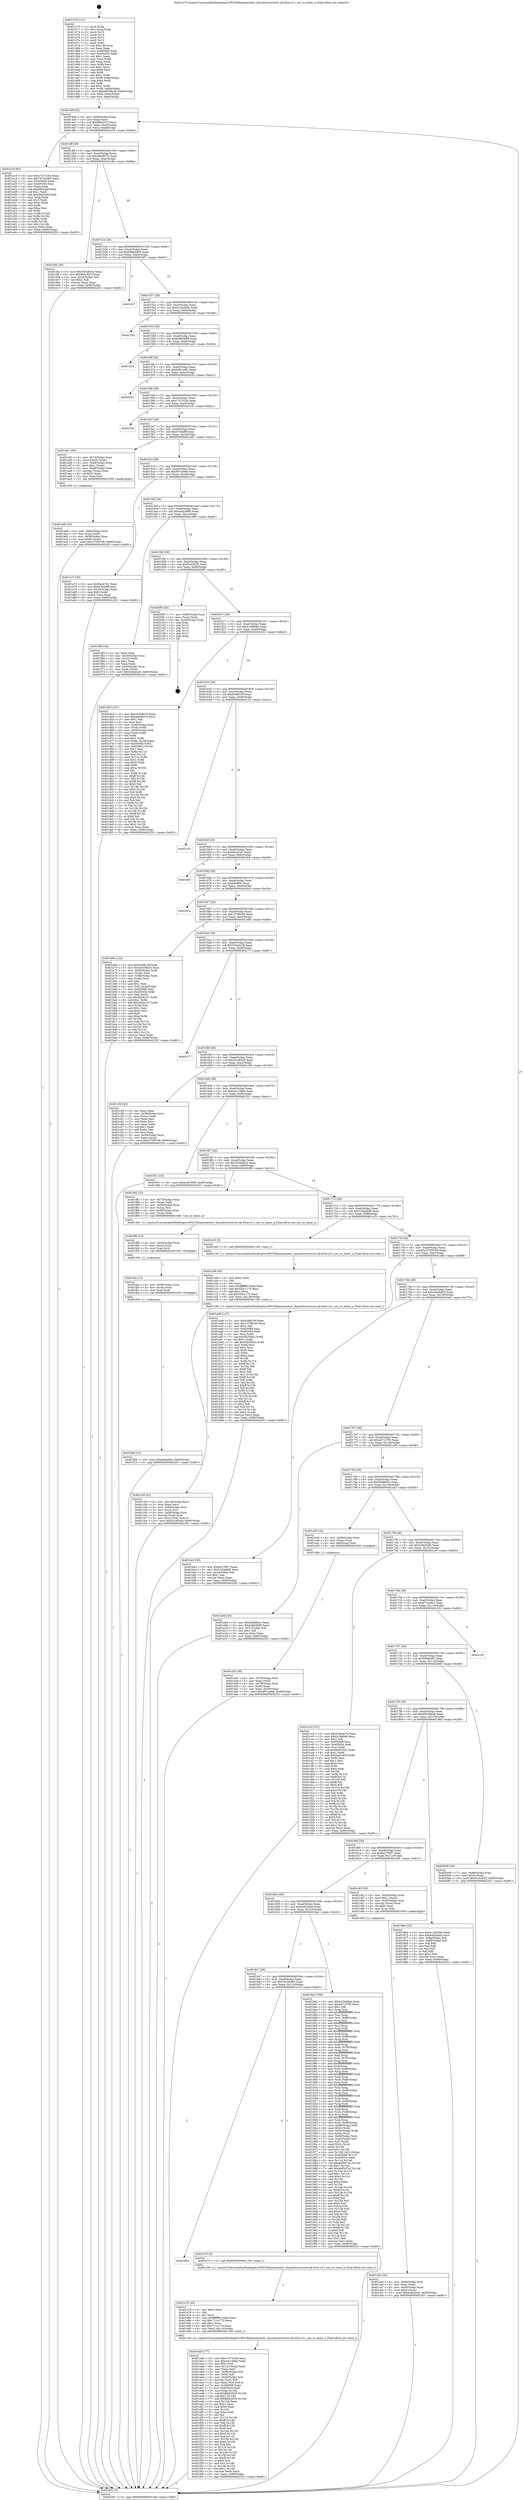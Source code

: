 digraph "0x401470" {
  label = "0x401470 (/mnt/c/Users/mathe/Desktop/tcc/POCII/binaries/extr_linuxdriversrtcrtc-ab-b5ze-s3.c_sec_to_timer_a_Final-ollvm.out::main(0))"
  labelloc = "t"
  node[shape=record]

  Entry [label="",width=0.3,height=0.3,shape=circle,fillcolor=black,style=filled]
  "0x4014df" [label="{
     0x4014df [32]\l
     | [instrs]\l
     &nbsp;&nbsp;0x4014df \<+6\>: mov -0x90(%rbp),%eax\l
     &nbsp;&nbsp;0x4014e5 \<+2\>: mov %eax,%ecx\l
     &nbsp;&nbsp;0x4014e7 \<+6\>: sub $0x9b0c921f,%ecx\l
     &nbsp;&nbsp;0x4014ed \<+6\>: mov %eax,-0xa4(%rbp)\l
     &nbsp;&nbsp;0x4014f3 \<+6\>: mov %ecx,-0xa8(%rbp)\l
     &nbsp;&nbsp;0x4014f9 \<+6\>: je 0000000000401e18 \<main+0x9a8\>\l
  }"]
  "0x401e18" [label="{
     0x401e18 [91]\l
     | [instrs]\l
     &nbsp;&nbsp;0x401e18 \<+5\>: mov $0xc7473164,%eax\l
     &nbsp;&nbsp;0x401e1d \<+5\>: mov $0x76194383,%ecx\l
     &nbsp;&nbsp;0x401e22 \<+7\>: mov 0x405068,%edx\l
     &nbsp;&nbsp;0x401e29 \<+7\>: mov 0x405054,%esi\l
     &nbsp;&nbsp;0x401e30 \<+2\>: mov %edx,%edi\l
     &nbsp;&nbsp;0x401e32 \<+6\>: sub $0xbf4d1dbf,%edi\l
     &nbsp;&nbsp;0x401e38 \<+3\>: sub $0x1,%edi\l
     &nbsp;&nbsp;0x401e3b \<+6\>: add $0xbf4d1dbf,%edi\l
     &nbsp;&nbsp;0x401e41 \<+3\>: imul %edi,%edx\l
     &nbsp;&nbsp;0x401e44 \<+3\>: and $0x1,%edx\l
     &nbsp;&nbsp;0x401e47 \<+3\>: cmp $0x0,%edx\l
     &nbsp;&nbsp;0x401e4a \<+4\>: sete %r8b\l
     &nbsp;&nbsp;0x401e4e \<+3\>: cmp $0xa,%esi\l
     &nbsp;&nbsp;0x401e51 \<+4\>: setl %r9b\l
     &nbsp;&nbsp;0x401e55 \<+3\>: mov %r8b,%r10b\l
     &nbsp;&nbsp;0x401e58 \<+3\>: and %r9b,%r10b\l
     &nbsp;&nbsp;0x401e5b \<+3\>: xor %r9b,%r8b\l
     &nbsp;&nbsp;0x401e5e \<+3\>: or %r8b,%r10b\l
     &nbsp;&nbsp;0x401e61 \<+4\>: test $0x1,%r10b\l
     &nbsp;&nbsp;0x401e65 \<+3\>: cmovne %ecx,%eax\l
     &nbsp;&nbsp;0x401e68 \<+6\>: mov %eax,-0x90(%rbp)\l
     &nbsp;&nbsp;0x401e6e \<+5\>: jmp 0000000000402201 \<main+0xd91\>\l
  }"]
  "0x4014ff" [label="{
     0x4014ff [28]\l
     | [instrs]\l
     &nbsp;&nbsp;0x4014ff \<+5\>: jmp 0000000000401504 \<main+0x94\>\l
     &nbsp;&nbsp;0x401504 \<+6\>: mov -0xa4(%rbp),%eax\l
     &nbsp;&nbsp;0x40150a \<+5\>: sub $0xa9a5837e,%eax\l
     &nbsp;&nbsp;0x40150f \<+6\>: mov %eax,-0xac(%rbp)\l
     &nbsp;&nbsp;0x401515 \<+6\>: je 0000000000401dfa \<main+0x98a\>\l
  }"]
  Exit [label="",width=0.3,height=0.3,shape=circle,fillcolor=black,style=filled,peripheries=2]
  "0x401dfa" [label="{
     0x401dfa [30]\l
     | [instrs]\l
     &nbsp;&nbsp;0x401dfa \<+5\>: mov $0x3034dd1b,%eax\l
     &nbsp;&nbsp;0x401dff \<+5\>: mov $0x9b0c921f,%ecx\l
     &nbsp;&nbsp;0x401e04 \<+3\>: mov -0x29(%rbp),%dl\l
     &nbsp;&nbsp;0x401e07 \<+3\>: test $0x1,%dl\l
     &nbsp;&nbsp;0x401e0a \<+3\>: cmovne %ecx,%eax\l
     &nbsp;&nbsp;0x401e0d \<+6\>: mov %eax,-0x90(%rbp)\l
     &nbsp;&nbsp;0x401e13 \<+5\>: jmp 0000000000402201 \<main+0xd91\>\l
  }"]
  "0x40151b" [label="{
     0x40151b [28]\l
     | [instrs]\l
     &nbsp;&nbsp;0x40151b \<+5\>: jmp 0000000000401520 \<main+0xb0\>\l
     &nbsp;&nbsp;0x401520 \<+6\>: mov -0xa4(%rbp),%eax\l
     &nbsp;&nbsp;0x401526 \<+5\>: sub $0xb0dbd496,%eax\l
     &nbsp;&nbsp;0x40152b \<+6\>: mov %eax,-0xb0(%rbp)\l
     &nbsp;&nbsp;0x401531 \<+6\>: je 0000000000401fd7 \<main+0xb67\>\l
  }"]
  "0x401fb9" [label="{
     0x401fb9 [15]\l
     | [instrs]\l
     &nbsp;&nbsp;0x401fb9 \<+10\>: movl $0x684a0efc,-0x90(%rbp)\l
     &nbsp;&nbsp;0x401fc3 \<+5\>: jmp 0000000000402201 \<main+0xd91\>\l
  }"]
  "0x401fd7" [label="{
     0x401fd7\l
  }", style=dashed]
  "0x401537" [label="{
     0x401537 [28]\l
     | [instrs]\l
     &nbsp;&nbsp;0x401537 \<+5\>: jmp 000000000040153c \<main+0xcc\>\l
     &nbsp;&nbsp;0x40153c \<+6\>: mov -0xa4(%rbp),%eax\l
     &nbsp;&nbsp;0x401542 \<+5\>: sub $0xb12b42bb,%eax\l
     &nbsp;&nbsp;0x401547 \<+6\>: mov %eax,-0xb4(%rbp)\l
     &nbsp;&nbsp;0x40154d \<+6\>: je 000000000040210d \<main+0xc9d\>\l
  }"]
  "0x401faa" [label="{
     0x401faa [15]\l
     | [instrs]\l
     &nbsp;&nbsp;0x401faa \<+4\>: mov -0x48(%rbp),%rax\l
     &nbsp;&nbsp;0x401fae \<+3\>: mov (%rax),%rax\l
     &nbsp;&nbsp;0x401fb1 \<+3\>: mov %rax,%rdi\l
     &nbsp;&nbsp;0x401fb4 \<+5\>: call 0000000000401030 \<free@plt\>\l
     | [calls]\l
     &nbsp;&nbsp;0x401030 \{1\} (unknown)\l
  }"]
  "0x40210d" [label="{
     0x40210d\l
  }", style=dashed]
  "0x401553" [label="{
     0x401553 [28]\l
     | [instrs]\l
     &nbsp;&nbsp;0x401553 \<+5\>: jmp 0000000000401558 \<main+0xe8\>\l
     &nbsp;&nbsp;0x401558 \<+6\>: mov -0xa4(%rbp),%eax\l
     &nbsp;&nbsp;0x40155e \<+5\>: sub $0xb48e5b69,%eax\l
     &nbsp;&nbsp;0x401563 \<+6\>: mov %eax,-0xb8(%rbp)\l
     &nbsp;&nbsp;0x401569 \<+6\>: je 0000000000401a24 \<main+0x5b4\>\l
  }"]
  "0x401f9b" [label="{
     0x401f9b [15]\l
     | [instrs]\l
     &nbsp;&nbsp;0x401f9b \<+4\>: mov -0x60(%rbp),%rax\l
     &nbsp;&nbsp;0x401f9f \<+3\>: mov (%rax),%rax\l
     &nbsp;&nbsp;0x401fa2 \<+3\>: mov %rax,%rdi\l
     &nbsp;&nbsp;0x401fa5 \<+5\>: call 0000000000401030 \<free@plt\>\l
     | [calls]\l
     &nbsp;&nbsp;0x401030 \{1\} (unknown)\l
  }"]
  "0x401a24" [label="{
     0x401a24\l
  }", style=dashed]
  "0x40156f" [label="{
     0x40156f [28]\l
     | [instrs]\l
     &nbsp;&nbsp;0x40156f \<+5\>: jmp 0000000000401574 \<main+0x104\>\l
     &nbsp;&nbsp;0x401574 \<+6\>: mov -0xa4(%rbp),%eax\l
     &nbsp;&nbsp;0x40157a \<+5\>: sub $0xbd91ca91,%eax\l
     &nbsp;&nbsp;0x40157f \<+6\>: mov %eax,-0xbc(%rbp)\l
     &nbsp;&nbsp;0x401585 \<+6\>: je 0000000000402032 \<main+0xbc2\>\l
  }"]
  "0x401ea0" [label="{
     0x401ea0 [177]\l
     | [instrs]\l
     &nbsp;&nbsp;0x401ea0 \<+5\>: mov $0xc7473164,%ecx\l
     &nbsp;&nbsp;0x401ea5 \<+5\>: mov $0x2ec139eb,%edx\l
     &nbsp;&nbsp;0x401eaa \<+3\>: mov $0x1,%sil\l
     &nbsp;&nbsp;0x401ead \<+6\>: mov -0x12c(%rbp),%edi\l
     &nbsp;&nbsp;0x401eb3 \<+3\>: imul %eax,%edi\l
     &nbsp;&nbsp;0x401eb6 \<+4\>: mov -0x48(%rbp),%r8\l
     &nbsp;&nbsp;0x401eba \<+3\>: mov (%r8),%r8\l
     &nbsp;&nbsp;0x401ebd \<+4\>: mov -0x40(%rbp),%r9\l
     &nbsp;&nbsp;0x401ec1 \<+3\>: movslq (%r9),%r9\l
     &nbsp;&nbsp;0x401ec4 \<+4\>: mov %edi,(%r8,%r9,4)\l
     &nbsp;&nbsp;0x401ec8 \<+7\>: mov 0x405068,%eax\l
     &nbsp;&nbsp;0x401ecf \<+7\>: mov 0x405054,%edi\l
     &nbsp;&nbsp;0x401ed6 \<+3\>: mov %eax,%r10d\l
     &nbsp;&nbsp;0x401ed9 \<+7\>: sub $0xfbbb2929,%r10d\l
     &nbsp;&nbsp;0x401ee0 \<+4\>: sub $0x1,%r10d\l
     &nbsp;&nbsp;0x401ee4 \<+7\>: add $0xfbbb2929,%r10d\l
     &nbsp;&nbsp;0x401eeb \<+4\>: imul %r10d,%eax\l
     &nbsp;&nbsp;0x401eef \<+3\>: and $0x1,%eax\l
     &nbsp;&nbsp;0x401ef2 \<+3\>: cmp $0x0,%eax\l
     &nbsp;&nbsp;0x401ef5 \<+4\>: sete %r11b\l
     &nbsp;&nbsp;0x401ef9 \<+3\>: cmp $0xa,%edi\l
     &nbsp;&nbsp;0x401efc \<+3\>: setl %bl\l
     &nbsp;&nbsp;0x401eff \<+3\>: mov %r11b,%r14b\l
     &nbsp;&nbsp;0x401f02 \<+4\>: xor $0xff,%r14b\l
     &nbsp;&nbsp;0x401f06 \<+3\>: mov %bl,%r15b\l
     &nbsp;&nbsp;0x401f09 \<+4\>: xor $0xff,%r15b\l
     &nbsp;&nbsp;0x401f0d \<+4\>: xor $0x0,%sil\l
     &nbsp;&nbsp;0x401f11 \<+3\>: mov %r14b,%r12b\l
     &nbsp;&nbsp;0x401f14 \<+4\>: and $0x0,%r12b\l
     &nbsp;&nbsp;0x401f18 \<+3\>: and %sil,%r11b\l
     &nbsp;&nbsp;0x401f1b \<+3\>: mov %r15b,%r13b\l
     &nbsp;&nbsp;0x401f1e \<+4\>: and $0x0,%r13b\l
     &nbsp;&nbsp;0x401f22 \<+3\>: and %sil,%bl\l
     &nbsp;&nbsp;0x401f25 \<+3\>: or %r11b,%r12b\l
     &nbsp;&nbsp;0x401f28 \<+3\>: or %bl,%r13b\l
     &nbsp;&nbsp;0x401f2b \<+3\>: xor %r13b,%r12b\l
     &nbsp;&nbsp;0x401f2e \<+3\>: or %r15b,%r14b\l
     &nbsp;&nbsp;0x401f31 \<+4\>: xor $0xff,%r14b\l
     &nbsp;&nbsp;0x401f35 \<+4\>: or $0x0,%sil\l
     &nbsp;&nbsp;0x401f39 \<+3\>: and %sil,%r14b\l
     &nbsp;&nbsp;0x401f3c \<+3\>: or %r14b,%r12b\l
     &nbsp;&nbsp;0x401f3f \<+4\>: test $0x1,%r12b\l
     &nbsp;&nbsp;0x401f43 \<+3\>: cmovne %edx,%ecx\l
     &nbsp;&nbsp;0x401f46 \<+6\>: mov %ecx,-0x90(%rbp)\l
     &nbsp;&nbsp;0x401f4c \<+5\>: jmp 0000000000402201 \<main+0xd91\>\l
  }"]
  "0x402032" [label="{
     0x402032\l
  }", style=dashed]
  "0x40158b" [label="{
     0x40158b [28]\l
     | [instrs]\l
     &nbsp;&nbsp;0x40158b \<+5\>: jmp 0000000000401590 \<main+0x120\>\l
     &nbsp;&nbsp;0x401590 \<+6\>: mov -0xa4(%rbp),%eax\l
     &nbsp;&nbsp;0x401596 \<+5\>: sub $0xc7473164,%eax\l
     &nbsp;&nbsp;0x40159b \<+6\>: mov %eax,-0xc0(%rbp)\l
     &nbsp;&nbsp;0x4015a1 \<+6\>: je 000000000040219c \<main+0xd2c\>\l
  }"]
  "0x401e78" [label="{
     0x401e78 [40]\l
     | [instrs]\l
     &nbsp;&nbsp;0x401e78 \<+5\>: mov $0x2,%ecx\l
     &nbsp;&nbsp;0x401e7d \<+1\>: cltd\l
     &nbsp;&nbsp;0x401e7e \<+2\>: idiv %ecx\l
     &nbsp;&nbsp;0x401e80 \<+6\>: imul $0xfffffffe,%edx,%ecx\l
     &nbsp;&nbsp;0x401e86 \<+6\>: sub $0x711cc770,%ecx\l
     &nbsp;&nbsp;0x401e8c \<+3\>: add $0x1,%ecx\l
     &nbsp;&nbsp;0x401e8f \<+6\>: add $0x711cc770,%ecx\l
     &nbsp;&nbsp;0x401e95 \<+6\>: mov %ecx,-0x12c(%rbp)\l
     &nbsp;&nbsp;0x401e9b \<+5\>: call 0000000000401160 \<next_i\>\l
     | [calls]\l
     &nbsp;&nbsp;0x401160 \{1\} (/mnt/c/Users/mathe/Desktop/tcc/POCII/binaries/extr_linuxdriversrtcrtc-ab-b5ze-s3.c_sec_to_timer_a_Final-ollvm.out::next_i)\l
  }"]
  "0x40219c" [label="{
     0x40219c\l
  }", style=dashed]
  "0x4015a7" [label="{
     0x4015a7 [28]\l
     | [instrs]\l
     &nbsp;&nbsp;0x4015a7 \<+5\>: jmp 00000000004015ac \<main+0x13c\>\l
     &nbsp;&nbsp;0x4015ac \<+6\>: mov -0xa4(%rbp),%eax\l
     &nbsp;&nbsp;0x4015b2 \<+5\>: sub $0xd70dafff,%eax\l
     &nbsp;&nbsp;0x4015b7 \<+6\>: mov %eax,-0xc4(%rbp)\l
     &nbsp;&nbsp;0x4015bd \<+6\>: je 0000000000401a91 \<main+0x621\>\l
  }"]
  "0x401863" [label="{
     0x401863\l
  }", style=dashed]
  "0x401a91" [label="{
     0x401a91 [39]\l
     | [instrs]\l
     &nbsp;&nbsp;0x401a91 \<+4\>: mov -0x70(%rbp),%rax\l
     &nbsp;&nbsp;0x401a95 \<+6\>: movl $0x64,(%rax)\l
     &nbsp;&nbsp;0x401a9b \<+4\>: mov -0x68(%rbp),%rax\l
     &nbsp;&nbsp;0x401a9f \<+6\>: movl $0x1,(%rax)\l
     &nbsp;&nbsp;0x401aa5 \<+4\>: mov -0x68(%rbp),%rax\l
     &nbsp;&nbsp;0x401aa9 \<+3\>: movslq (%rax),%rax\l
     &nbsp;&nbsp;0x401aac \<+4\>: shl $0x2,%rax\l
     &nbsp;&nbsp;0x401ab0 \<+3\>: mov %rax,%rdi\l
     &nbsp;&nbsp;0x401ab3 \<+5\>: call 0000000000401050 \<malloc@plt\>\l
     | [calls]\l
     &nbsp;&nbsp;0x401050 \{1\} (unknown)\l
  }"]
  "0x4015c3" [label="{
     0x4015c3 [28]\l
     | [instrs]\l
     &nbsp;&nbsp;0x4015c3 \<+5\>: jmp 00000000004015c8 \<main+0x158\>\l
     &nbsp;&nbsp;0x4015c8 \<+6\>: mov -0xa4(%rbp),%eax\l
     &nbsp;&nbsp;0x4015ce \<+5\>: sub $0xd97ca9e6,%eax\l
     &nbsp;&nbsp;0x4015d3 \<+6\>: mov %eax,-0xc8(%rbp)\l
     &nbsp;&nbsp;0x4015d9 \<+6\>: je 0000000000401a73 \<main+0x603\>\l
  }"]
  "0x401e73" [label="{
     0x401e73 [5]\l
     | [instrs]\l
     &nbsp;&nbsp;0x401e73 \<+5\>: call 0000000000401160 \<next_i\>\l
     | [calls]\l
     &nbsp;&nbsp;0x401160 \{1\} (/mnt/c/Users/mathe/Desktop/tcc/POCII/binaries/extr_linuxdriversrtcrtc-ab-b5ze-s3.c_sec_to_timer_a_Final-ollvm.out::next_i)\l
  }"]
  "0x401a73" [label="{
     0x401a73 [30]\l
     | [instrs]\l
     &nbsp;&nbsp;0x401a73 \<+5\>: mov $0x9ac47d1,%eax\l
     &nbsp;&nbsp;0x401a78 \<+5\>: mov $0xd70dafff,%ecx\l
     &nbsp;&nbsp;0x401a7d \<+3\>: mov -0x30(%rbp),%edx\l
     &nbsp;&nbsp;0x401a80 \<+3\>: cmp $0x0,%edx\l
     &nbsp;&nbsp;0x401a83 \<+3\>: cmove %ecx,%eax\l
     &nbsp;&nbsp;0x401a86 \<+6\>: mov %eax,-0x90(%rbp)\l
     &nbsp;&nbsp;0x401a8c \<+5\>: jmp 0000000000402201 \<main+0xd91\>\l
  }"]
  "0x4015df" [label="{
     0x4015df [28]\l
     | [instrs]\l
     &nbsp;&nbsp;0x4015df \<+5\>: jmp 00000000004015e4 \<main+0x174\>\l
     &nbsp;&nbsp;0x4015e4 \<+6\>: mov -0xa4(%rbp),%eax\l
     &nbsp;&nbsp;0x4015ea \<+5\>: sub $0xec823695,%eax\l
     &nbsp;&nbsp;0x4015ef \<+6\>: mov %eax,-0xcc(%rbp)\l
     &nbsp;&nbsp;0x4015f5 \<+6\>: je 0000000000401f60 \<main+0xaf0\>\l
  }"]
  "0x401ca0" [label="{
     0x401ca0 [32]\l
     | [instrs]\l
     &nbsp;&nbsp;0x401ca0 \<+4\>: mov -0x48(%rbp),%rdi\l
     &nbsp;&nbsp;0x401ca4 \<+3\>: mov %rax,(%rdi)\l
     &nbsp;&nbsp;0x401ca7 \<+4\>: mov -0x40(%rbp),%rax\l
     &nbsp;&nbsp;0x401cab \<+6\>: movl $0x0,(%rax)\l
     &nbsp;&nbsp;0x401cb1 \<+10\>: movl $0x5c8a02d5,-0x90(%rbp)\l
     &nbsp;&nbsp;0x401cbb \<+5\>: jmp 0000000000402201 \<main+0xd91\>\l
  }"]
  "0x401f60" [label="{
     0x401f60 [34]\l
     | [instrs]\l
     &nbsp;&nbsp;0x401f60 \<+2\>: xor %eax,%eax\l
     &nbsp;&nbsp;0x401f62 \<+4\>: mov -0x40(%rbp),%rcx\l
     &nbsp;&nbsp;0x401f66 \<+2\>: mov (%rcx),%edx\l
     &nbsp;&nbsp;0x401f68 \<+3\>: sub $0x1,%eax\l
     &nbsp;&nbsp;0x401f6b \<+2\>: sub %eax,%edx\l
     &nbsp;&nbsp;0x401f6d \<+4\>: mov -0x40(%rbp),%rcx\l
     &nbsp;&nbsp;0x401f71 \<+2\>: mov %edx,(%rcx)\l
     &nbsp;&nbsp;0x401f73 \<+10\>: movl $0x5c8a02d5,-0x90(%rbp)\l
     &nbsp;&nbsp;0x401f7d \<+5\>: jmp 0000000000402201 \<main+0xd91\>\l
  }"]
  "0x4015fb" [label="{
     0x4015fb [28]\l
     | [instrs]\l
     &nbsp;&nbsp;0x4015fb \<+5\>: jmp 0000000000401600 \<main+0x190\>\l
     &nbsp;&nbsp;0x401600 \<+6\>: mov -0xa4(%rbp),%eax\l
     &nbsp;&nbsp;0x401606 \<+5\>: sub $0xf1e02025,%eax\l
     &nbsp;&nbsp;0x40160b \<+6\>: mov %eax,-0xd0(%rbp)\l
     &nbsp;&nbsp;0x401611 \<+6\>: je 00000000004020f5 \<main+0xc85\>\l
  }"]
  "0x401c30" [label="{
     0x401c30 [41]\l
     | [instrs]\l
     &nbsp;&nbsp;0x401c30 \<+6\>: mov -0x128(%rbp),%ecx\l
     &nbsp;&nbsp;0x401c36 \<+3\>: imul %eax,%ecx\l
     &nbsp;&nbsp;0x401c39 \<+4\>: mov -0x60(%rbp),%rsi\l
     &nbsp;&nbsp;0x401c3d \<+3\>: mov (%rsi),%rsi\l
     &nbsp;&nbsp;0x401c40 \<+4\>: mov -0x58(%rbp),%rdi\l
     &nbsp;&nbsp;0x401c44 \<+3\>: movslq (%rdi),%rdi\l
     &nbsp;&nbsp;0x401c47 \<+3\>: mov %ecx,(%rsi,%rdi,4)\l
     &nbsp;&nbsp;0x401c4a \<+10\>: movl $0x2e1e64c8,-0x90(%rbp)\l
     &nbsp;&nbsp;0x401c54 \<+5\>: jmp 0000000000402201 \<main+0xd91\>\l
  }"]
  "0x4020f5" [label="{
     0x4020f5 [24]\l
     | [instrs]\l
     &nbsp;&nbsp;0x4020f5 \<+7\>: mov -0x88(%rbp),%rax\l
     &nbsp;&nbsp;0x4020fc \<+2\>: mov (%rax),%eax\l
     &nbsp;&nbsp;0x4020fe \<+4\>: lea -0x28(%rbp),%rsp\l
     &nbsp;&nbsp;0x402102 \<+1\>: pop %rbx\l
     &nbsp;&nbsp;0x402103 \<+2\>: pop %r12\l
     &nbsp;&nbsp;0x402105 \<+2\>: pop %r13\l
     &nbsp;&nbsp;0x402107 \<+2\>: pop %r14\l
     &nbsp;&nbsp;0x402109 \<+2\>: pop %r15\l
     &nbsp;&nbsp;0x40210b \<+1\>: pop %rbp\l
     &nbsp;&nbsp;0x40210c \<+1\>: ret\l
  }"]
  "0x401617" [label="{
     0x401617 [28]\l
     | [instrs]\l
     &nbsp;&nbsp;0x401617 \<+5\>: jmp 000000000040161c \<main+0x1ac\>\l
     &nbsp;&nbsp;0x40161c \<+6\>: mov -0xa4(%rbp),%eax\l
     &nbsp;&nbsp;0x401622 \<+5\>: sub $0xfc186646,%eax\l
     &nbsp;&nbsp;0x401627 \<+6\>: mov %eax,-0xd4(%rbp)\l
     &nbsp;&nbsp;0x40162d \<+6\>: je 0000000000401d53 \<main+0x8e3\>\l
  }"]
  "0x401c08" [label="{
     0x401c08 [40]\l
     | [instrs]\l
     &nbsp;&nbsp;0x401c08 \<+5\>: mov $0x2,%ecx\l
     &nbsp;&nbsp;0x401c0d \<+1\>: cltd\l
     &nbsp;&nbsp;0x401c0e \<+2\>: idiv %ecx\l
     &nbsp;&nbsp;0x401c10 \<+6\>: imul $0xfffffffe,%edx,%ecx\l
     &nbsp;&nbsp;0x401c16 \<+6\>: add $0x32fc1175,%ecx\l
     &nbsp;&nbsp;0x401c1c \<+3\>: add $0x1,%ecx\l
     &nbsp;&nbsp;0x401c1f \<+6\>: sub $0x32fc1175,%ecx\l
     &nbsp;&nbsp;0x401c25 \<+6\>: mov %ecx,-0x128(%rbp)\l
     &nbsp;&nbsp;0x401c2b \<+5\>: call 0000000000401160 \<next_i\>\l
     | [calls]\l
     &nbsp;&nbsp;0x401160 \{1\} (/mnt/c/Users/mathe/Desktop/tcc/POCII/binaries/extr_linuxdriversrtcrtc-ab-b5ze-s3.c_sec_to_timer_a_Final-ollvm.out::next_i)\l
  }"]
  "0x401d53" [label="{
     0x401d53 [167]\l
     | [instrs]\l
     &nbsp;&nbsp;0x401d53 \<+5\>: mov $0x233eda78,%eax\l
     &nbsp;&nbsp;0x401d58 \<+5\>: mov $0xa9a5837e,%ecx\l
     &nbsp;&nbsp;0x401d5d \<+2\>: mov $0x1,%dl\l
     &nbsp;&nbsp;0x401d5f \<+2\>: xor %esi,%esi\l
     &nbsp;&nbsp;0x401d61 \<+4\>: mov -0x40(%rbp),%rdi\l
     &nbsp;&nbsp;0x401d65 \<+3\>: mov (%rdi),%r8d\l
     &nbsp;&nbsp;0x401d68 \<+4\>: mov -0x50(%rbp),%rdi\l
     &nbsp;&nbsp;0x401d6c \<+3\>: cmp (%rdi),%r8d\l
     &nbsp;&nbsp;0x401d6f \<+4\>: setl %r9b\l
     &nbsp;&nbsp;0x401d73 \<+4\>: and $0x1,%r9b\l
     &nbsp;&nbsp;0x401d77 \<+4\>: mov %r9b,-0x29(%rbp)\l
     &nbsp;&nbsp;0x401d7b \<+8\>: mov 0x405068,%r8d\l
     &nbsp;&nbsp;0x401d83 \<+8\>: mov 0x405054,%r10d\l
     &nbsp;&nbsp;0x401d8b \<+3\>: sub $0x1,%esi\l
     &nbsp;&nbsp;0x401d8e \<+3\>: mov %r8d,%r11d\l
     &nbsp;&nbsp;0x401d91 \<+3\>: add %esi,%r11d\l
     &nbsp;&nbsp;0x401d94 \<+4\>: imul %r11d,%r8d\l
     &nbsp;&nbsp;0x401d98 \<+4\>: and $0x1,%r8d\l
     &nbsp;&nbsp;0x401d9c \<+4\>: cmp $0x0,%r8d\l
     &nbsp;&nbsp;0x401da0 \<+4\>: sete %r9b\l
     &nbsp;&nbsp;0x401da4 \<+4\>: cmp $0xa,%r10d\l
     &nbsp;&nbsp;0x401da8 \<+3\>: setl %bl\l
     &nbsp;&nbsp;0x401dab \<+3\>: mov %r9b,%r14b\l
     &nbsp;&nbsp;0x401dae \<+4\>: xor $0xff,%r14b\l
     &nbsp;&nbsp;0x401db2 \<+3\>: mov %bl,%r15b\l
     &nbsp;&nbsp;0x401db5 \<+4\>: xor $0xff,%r15b\l
     &nbsp;&nbsp;0x401db9 \<+3\>: xor $0x0,%dl\l
     &nbsp;&nbsp;0x401dbc \<+3\>: mov %r14b,%r12b\l
     &nbsp;&nbsp;0x401dbf \<+4\>: and $0x0,%r12b\l
     &nbsp;&nbsp;0x401dc3 \<+3\>: and %dl,%r9b\l
     &nbsp;&nbsp;0x401dc6 \<+3\>: mov %r15b,%r13b\l
     &nbsp;&nbsp;0x401dc9 \<+4\>: and $0x0,%r13b\l
     &nbsp;&nbsp;0x401dcd \<+2\>: and %dl,%bl\l
     &nbsp;&nbsp;0x401dcf \<+3\>: or %r9b,%r12b\l
     &nbsp;&nbsp;0x401dd2 \<+3\>: or %bl,%r13b\l
     &nbsp;&nbsp;0x401dd5 \<+3\>: xor %r13b,%r12b\l
     &nbsp;&nbsp;0x401dd8 \<+3\>: or %r15b,%r14b\l
     &nbsp;&nbsp;0x401ddb \<+4\>: xor $0xff,%r14b\l
     &nbsp;&nbsp;0x401ddf \<+3\>: or $0x0,%dl\l
     &nbsp;&nbsp;0x401de2 \<+3\>: and %dl,%r14b\l
     &nbsp;&nbsp;0x401de5 \<+3\>: or %r14b,%r12b\l
     &nbsp;&nbsp;0x401de8 \<+4\>: test $0x1,%r12b\l
     &nbsp;&nbsp;0x401dec \<+3\>: cmovne %ecx,%eax\l
     &nbsp;&nbsp;0x401def \<+6\>: mov %eax,-0x90(%rbp)\l
     &nbsp;&nbsp;0x401df5 \<+5\>: jmp 0000000000402201 \<main+0xd91\>\l
  }"]
  "0x401633" [label="{
     0x401633 [28]\l
     | [instrs]\l
     &nbsp;&nbsp;0x401633 \<+5\>: jmp 0000000000401638 \<main+0x1c8\>\l
     &nbsp;&nbsp;0x401638 \<+6\>: mov -0xa4(%rbp),%eax\l
     &nbsp;&nbsp;0x40163e \<+5\>: sub $0xfce8810f,%eax\l
     &nbsp;&nbsp;0x401643 \<+6\>: mov %eax,-0xd8(%rbp)\l
     &nbsp;&nbsp;0x401649 \<+6\>: je 0000000000402152 \<main+0xce2\>\l
  }"]
  "0x401ab8" [label="{
     0x401ab8 [32]\l
     | [instrs]\l
     &nbsp;&nbsp;0x401ab8 \<+4\>: mov -0x60(%rbp),%rdi\l
     &nbsp;&nbsp;0x401abc \<+3\>: mov %rax,(%rdi)\l
     &nbsp;&nbsp;0x401abf \<+4\>: mov -0x58(%rbp),%rax\l
     &nbsp;&nbsp;0x401ac3 \<+6\>: movl $0x0,(%rax)\l
     &nbsp;&nbsp;0x401ac9 \<+10\>: movl $0x373597e6,-0x90(%rbp)\l
     &nbsp;&nbsp;0x401ad3 \<+5\>: jmp 0000000000402201 \<main+0xd91\>\l
  }"]
  "0x402152" [label="{
     0x402152\l
  }", style=dashed]
  "0x40164f" [label="{
     0x40164f [28]\l
     | [instrs]\l
     &nbsp;&nbsp;0x40164f \<+5\>: jmp 0000000000401654 \<main+0x1e4\>\l
     &nbsp;&nbsp;0x401654 \<+6\>: mov -0xa4(%rbp),%eax\l
     &nbsp;&nbsp;0x40165a \<+5\>: sub $0x9ac47d1,%eax\l
     &nbsp;&nbsp;0x40165f \<+6\>: mov %eax,-0xdc(%rbp)\l
     &nbsp;&nbsp;0x401665 \<+6\>: je 0000000000401fc8 \<main+0xb58\>\l
  }"]
  "0x401a55" [label="{
     0x401a55 [30]\l
     | [instrs]\l
     &nbsp;&nbsp;0x401a55 \<+4\>: mov -0x78(%rbp),%rdi\l
     &nbsp;&nbsp;0x401a59 \<+2\>: mov %eax,(%rdi)\l
     &nbsp;&nbsp;0x401a5b \<+4\>: mov -0x78(%rbp),%rdi\l
     &nbsp;&nbsp;0x401a5f \<+2\>: mov (%rdi),%eax\l
     &nbsp;&nbsp;0x401a61 \<+3\>: mov %eax,-0x30(%rbp)\l
     &nbsp;&nbsp;0x401a64 \<+10\>: movl $0xd97ca9e6,-0x90(%rbp)\l
     &nbsp;&nbsp;0x401a6e \<+5\>: jmp 0000000000402201 \<main+0xd91\>\l
  }"]
  "0x401fc8" [label="{
     0x401fc8\l
  }", style=dashed]
  "0x40166b" [label="{
     0x40166b [28]\l
     | [instrs]\l
     &nbsp;&nbsp;0x40166b \<+5\>: jmp 0000000000401670 \<main+0x200\>\l
     &nbsp;&nbsp;0x401670 \<+6\>: mov -0xa4(%rbp),%eax\l
     &nbsp;&nbsp;0x401676 \<+5\>: sub $0xb8cff5b,%eax\l
     &nbsp;&nbsp;0x40167b \<+6\>: mov %eax,-0xe0(%rbp)\l
     &nbsp;&nbsp;0x401681 \<+6\>: je 00000000004020ca \<main+0xc5a\>\l
  }"]
  "0x401847" [label="{
     0x401847 [28]\l
     | [instrs]\l
     &nbsp;&nbsp;0x401847 \<+5\>: jmp 000000000040184c \<main+0x3dc\>\l
     &nbsp;&nbsp;0x40184c \<+6\>: mov -0xa4(%rbp),%eax\l
     &nbsp;&nbsp;0x401852 \<+5\>: sub $0x76194383,%eax\l
     &nbsp;&nbsp;0x401857 \<+6\>: mov %eax,-0x124(%rbp)\l
     &nbsp;&nbsp;0x40185d \<+6\>: je 0000000000401e73 \<main+0xa03\>\l
  }"]
  "0x4020ca" [label="{
     0x4020ca\l
  }", style=dashed]
  "0x401687" [label="{
     0x401687 [28]\l
     | [instrs]\l
     &nbsp;&nbsp;0x401687 \<+5\>: jmp 000000000040168c \<main+0x21c\>\l
     &nbsp;&nbsp;0x40168c \<+6\>: mov -0xa4(%rbp),%eax\l
     &nbsp;&nbsp;0x401692 \<+5\>: sub $0x13796c45,%eax\l
     &nbsp;&nbsp;0x401697 \<+6\>: mov %eax,-0xe4(%rbp)\l
     &nbsp;&nbsp;0x40169d \<+6\>: je 0000000000401b6b \<main+0x6fb\>\l
  }"]
  "0x4018a2" [label="{
     0x4018a2 [356]\l
     | [instrs]\l
     &nbsp;&nbsp;0x4018a2 \<+5\>: mov $0xb12b42bb,%eax\l
     &nbsp;&nbsp;0x4018a7 \<+5\>: mov $0x4d7137f5,%ecx\l
     &nbsp;&nbsp;0x4018ac \<+2\>: mov $0x1,%dl\l
     &nbsp;&nbsp;0x4018ae \<+3\>: mov %rsp,%rsi\l
     &nbsp;&nbsp;0x4018b1 \<+4\>: add $0xfffffffffffffff0,%rsi\l
     &nbsp;&nbsp;0x4018b5 \<+3\>: mov %rsi,%rsp\l
     &nbsp;&nbsp;0x4018b8 \<+7\>: mov %rsi,-0x88(%rbp)\l
     &nbsp;&nbsp;0x4018bf \<+3\>: mov %rsp,%rsi\l
     &nbsp;&nbsp;0x4018c2 \<+4\>: add $0xfffffffffffffff0,%rsi\l
     &nbsp;&nbsp;0x4018c6 \<+3\>: mov %rsi,%rsp\l
     &nbsp;&nbsp;0x4018c9 \<+3\>: mov %rsp,%rdi\l
     &nbsp;&nbsp;0x4018cc \<+4\>: add $0xfffffffffffffff0,%rdi\l
     &nbsp;&nbsp;0x4018d0 \<+3\>: mov %rdi,%rsp\l
     &nbsp;&nbsp;0x4018d3 \<+4\>: mov %rdi,-0x80(%rbp)\l
     &nbsp;&nbsp;0x4018d7 \<+3\>: mov %rsp,%rdi\l
     &nbsp;&nbsp;0x4018da \<+4\>: add $0xfffffffffffffff0,%rdi\l
     &nbsp;&nbsp;0x4018de \<+3\>: mov %rdi,%rsp\l
     &nbsp;&nbsp;0x4018e1 \<+4\>: mov %rdi,-0x78(%rbp)\l
     &nbsp;&nbsp;0x4018e5 \<+3\>: mov %rsp,%rdi\l
     &nbsp;&nbsp;0x4018e8 \<+4\>: add $0xfffffffffffffff0,%rdi\l
     &nbsp;&nbsp;0x4018ec \<+3\>: mov %rdi,%rsp\l
     &nbsp;&nbsp;0x4018ef \<+4\>: mov %rdi,-0x70(%rbp)\l
     &nbsp;&nbsp;0x4018f3 \<+3\>: mov %rsp,%rdi\l
     &nbsp;&nbsp;0x4018f6 \<+4\>: add $0xfffffffffffffff0,%rdi\l
     &nbsp;&nbsp;0x4018fa \<+3\>: mov %rdi,%rsp\l
     &nbsp;&nbsp;0x4018fd \<+4\>: mov %rdi,-0x68(%rbp)\l
     &nbsp;&nbsp;0x401901 \<+3\>: mov %rsp,%rdi\l
     &nbsp;&nbsp;0x401904 \<+4\>: add $0xfffffffffffffff0,%rdi\l
     &nbsp;&nbsp;0x401908 \<+3\>: mov %rdi,%rsp\l
     &nbsp;&nbsp;0x40190b \<+4\>: mov %rdi,-0x60(%rbp)\l
     &nbsp;&nbsp;0x40190f \<+3\>: mov %rsp,%rdi\l
     &nbsp;&nbsp;0x401912 \<+4\>: add $0xfffffffffffffff0,%rdi\l
     &nbsp;&nbsp;0x401916 \<+3\>: mov %rdi,%rsp\l
     &nbsp;&nbsp;0x401919 \<+4\>: mov %rdi,-0x58(%rbp)\l
     &nbsp;&nbsp;0x40191d \<+3\>: mov %rsp,%rdi\l
     &nbsp;&nbsp;0x401920 \<+4\>: add $0xfffffffffffffff0,%rdi\l
     &nbsp;&nbsp;0x401924 \<+3\>: mov %rdi,%rsp\l
     &nbsp;&nbsp;0x401927 \<+4\>: mov %rdi,-0x50(%rbp)\l
     &nbsp;&nbsp;0x40192b \<+3\>: mov %rsp,%rdi\l
     &nbsp;&nbsp;0x40192e \<+4\>: add $0xfffffffffffffff0,%rdi\l
     &nbsp;&nbsp;0x401932 \<+3\>: mov %rdi,%rsp\l
     &nbsp;&nbsp;0x401935 \<+4\>: mov %rdi,-0x48(%rbp)\l
     &nbsp;&nbsp;0x401939 \<+3\>: mov %rsp,%rdi\l
     &nbsp;&nbsp;0x40193c \<+4\>: add $0xfffffffffffffff0,%rdi\l
     &nbsp;&nbsp;0x401940 \<+3\>: mov %rdi,%rsp\l
     &nbsp;&nbsp;0x401943 \<+4\>: mov %rdi,-0x40(%rbp)\l
     &nbsp;&nbsp;0x401947 \<+7\>: mov -0x88(%rbp),%rdi\l
     &nbsp;&nbsp;0x40194e \<+6\>: movl $0x0,(%rdi)\l
     &nbsp;&nbsp;0x401954 \<+7\>: mov -0x94(%rbp),%r8d\l
     &nbsp;&nbsp;0x40195b \<+3\>: mov %r8d,(%rsi)\l
     &nbsp;&nbsp;0x40195e \<+4\>: mov -0x80(%rbp),%rdi\l
     &nbsp;&nbsp;0x401962 \<+7\>: mov -0xa0(%rbp),%r9\l
     &nbsp;&nbsp;0x401969 \<+3\>: mov %r9,(%rdi)\l
     &nbsp;&nbsp;0x40196c \<+3\>: cmpl $0x2,(%rsi)\l
     &nbsp;&nbsp;0x40196f \<+4\>: setne %r10b\l
     &nbsp;&nbsp;0x401973 \<+4\>: and $0x1,%r10b\l
     &nbsp;&nbsp;0x401977 \<+4\>: mov %r10b,-0x31(%rbp)\l
     &nbsp;&nbsp;0x40197b \<+8\>: mov 0x405068,%r11d\l
     &nbsp;&nbsp;0x401983 \<+7\>: mov 0x405054,%ebx\l
     &nbsp;&nbsp;0x40198a \<+3\>: mov %r11d,%r14d\l
     &nbsp;&nbsp;0x40198d \<+7\>: sub $0xab95d7a2,%r14d\l
     &nbsp;&nbsp;0x401994 \<+4\>: sub $0x1,%r14d\l
     &nbsp;&nbsp;0x401998 \<+7\>: add $0xab95d7a2,%r14d\l
     &nbsp;&nbsp;0x40199f \<+4\>: imul %r14d,%r11d\l
     &nbsp;&nbsp;0x4019a3 \<+4\>: and $0x1,%r11d\l
     &nbsp;&nbsp;0x4019a7 \<+4\>: cmp $0x0,%r11d\l
     &nbsp;&nbsp;0x4019ab \<+4\>: sete %r10b\l
     &nbsp;&nbsp;0x4019af \<+3\>: cmp $0xa,%ebx\l
     &nbsp;&nbsp;0x4019b2 \<+4\>: setl %r15b\l
     &nbsp;&nbsp;0x4019b6 \<+3\>: mov %r10b,%r12b\l
     &nbsp;&nbsp;0x4019b9 \<+4\>: xor $0xff,%r12b\l
     &nbsp;&nbsp;0x4019bd \<+3\>: mov %r15b,%r13b\l
     &nbsp;&nbsp;0x4019c0 \<+4\>: xor $0xff,%r13b\l
     &nbsp;&nbsp;0x4019c4 \<+3\>: xor $0x0,%dl\l
     &nbsp;&nbsp;0x4019c7 \<+3\>: mov %r12b,%sil\l
     &nbsp;&nbsp;0x4019ca \<+4\>: and $0x0,%sil\l
     &nbsp;&nbsp;0x4019ce \<+3\>: and %dl,%r10b\l
     &nbsp;&nbsp;0x4019d1 \<+3\>: mov %r13b,%dil\l
     &nbsp;&nbsp;0x4019d4 \<+4\>: and $0x0,%dil\l
     &nbsp;&nbsp;0x4019d8 \<+3\>: and %dl,%r15b\l
     &nbsp;&nbsp;0x4019db \<+3\>: or %r10b,%sil\l
     &nbsp;&nbsp;0x4019de \<+3\>: or %r15b,%dil\l
     &nbsp;&nbsp;0x4019e1 \<+3\>: xor %dil,%sil\l
     &nbsp;&nbsp;0x4019e4 \<+3\>: or %r13b,%r12b\l
     &nbsp;&nbsp;0x4019e7 \<+4\>: xor $0xff,%r12b\l
     &nbsp;&nbsp;0x4019eb \<+3\>: or $0x0,%dl\l
     &nbsp;&nbsp;0x4019ee \<+3\>: and %dl,%r12b\l
     &nbsp;&nbsp;0x4019f1 \<+3\>: or %r12b,%sil\l
     &nbsp;&nbsp;0x4019f4 \<+4\>: test $0x1,%sil\l
     &nbsp;&nbsp;0x4019f8 \<+3\>: cmovne %ecx,%eax\l
     &nbsp;&nbsp;0x4019fb \<+6\>: mov %eax,-0x90(%rbp)\l
     &nbsp;&nbsp;0x401a01 \<+5\>: jmp 0000000000402201 \<main+0xd91\>\l
  }"]
  "0x401b6b" [label="{
     0x401b6b [122]\l
     | [instrs]\l
     &nbsp;&nbsp;0x401b6b \<+5\>: mov $0xfce8810f,%eax\l
     &nbsp;&nbsp;0x401b70 \<+5\>: mov $0x44438d25,%ecx\l
     &nbsp;&nbsp;0x401b75 \<+4\>: mov -0x58(%rbp),%rdx\l
     &nbsp;&nbsp;0x401b79 \<+2\>: mov (%rdx),%esi\l
     &nbsp;&nbsp;0x401b7b \<+4\>: mov -0x68(%rbp),%rdx\l
     &nbsp;&nbsp;0x401b7f \<+2\>: cmp (%rdx),%esi\l
     &nbsp;&nbsp;0x401b81 \<+4\>: setl %dil\l
     &nbsp;&nbsp;0x401b85 \<+4\>: and $0x1,%dil\l
     &nbsp;&nbsp;0x401b89 \<+4\>: mov %dil,-0x2a(%rbp)\l
     &nbsp;&nbsp;0x401b8d \<+7\>: mov 0x405068,%esi\l
     &nbsp;&nbsp;0x401b94 \<+8\>: mov 0x405054,%r8d\l
     &nbsp;&nbsp;0x401b9c \<+3\>: mov %esi,%r9d\l
     &nbsp;&nbsp;0x401b9f \<+7\>: sub $0x5d2fa157,%r9d\l
     &nbsp;&nbsp;0x401ba6 \<+4\>: sub $0x1,%r9d\l
     &nbsp;&nbsp;0x401baa \<+7\>: add $0x5d2fa157,%r9d\l
     &nbsp;&nbsp;0x401bb1 \<+4\>: imul %r9d,%esi\l
     &nbsp;&nbsp;0x401bb5 \<+3\>: and $0x1,%esi\l
     &nbsp;&nbsp;0x401bb8 \<+3\>: cmp $0x0,%esi\l
     &nbsp;&nbsp;0x401bbb \<+4\>: sete %dil\l
     &nbsp;&nbsp;0x401bbf \<+4\>: cmp $0xa,%r8d\l
     &nbsp;&nbsp;0x401bc3 \<+4\>: setl %r10b\l
     &nbsp;&nbsp;0x401bc7 \<+3\>: mov %dil,%r11b\l
     &nbsp;&nbsp;0x401bca \<+3\>: and %r10b,%r11b\l
     &nbsp;&nbsp;0x401bcd \<+3\>: xor %r10b,%dil\l
     &nbsp;&nbsp;0x401bd0 \<+3\>: or %dil,%r11b\l
     &nbsp;&nbsp;0x401bd3 \<+4\>: test $0x1,%r11b\l
     &nbsp;&nbsp;0x401bd7 \<+3\>: cmovne %ecx,%eax\l
     &nbsp;&nbsp;0x401bda \<+6\>: mov %eax,-0x90(%rbp)\l
     &nbsp;&nbsp;0x401be0 \<+5\>: jmp 0000000000402201 \<main+0xd91\>\l
  }"]
  "0x4016a3" [label="{
     0x4016a3 [28]\l
     | [instrs]\l
     &nbsp;&nbsp;0x4016a3 \<+5\>: jmp 00000000004016a8 \<main+0x238\>\l
     &nbsp;&nbsp;0x4016a8 \<+6\>: mov -0xa4(%rbp),%eax\l
     &nbsp;&nbsp;0x4016ae \<+5\>: sub $0x233eda78,%eax\l
     &nbsp;&nbsp;0x4016b3 \<+6\>: mov %eax,-0xe8(%rbp)\l
     &nbsp;&nbsp;0x4016b9 \<+6\>: je 0000000000402177 \<main+0xd07\>\l
  }"]
  "0x40182b" [label="{
     0x40182b [28]\l
     | [instrs]\l
     &nbsp;&nbsp;0x40182b \<+5\>: jmp 0000000000401830 \<main+0x3c0\>\l
     &nbsp;&nbsp;0x401830 \<+6\>: mov -0xa4(%rbp),%eax\l
     &nbsp;&nbsp;0x401836 \<+5\>: sub $0x6e62eabb,%eax\l
     &nbsp;&nbsp;0x40183b \<+6\>: mov %eax,-0x120(%rbp)\l
     &nbsp;&nbsp;0x401841 \<+6\>: je 00000000004018a2 \<main+0x432\>\l
  }"]
  "0x402177" [label="{
     0x402177\l
  }", style=dashed]
  "0x4016bf" [label="{
     0x4016bf [28]\l
     | [instrs]\l
     &nbsp;&nbsp;0x4016bf \<+5\>: jmp 00000000004016c4 \<main+0x254\>\l
     &nbsp;&nbsp;0x4016c4 \<+6\>: mov -0xa4(%rbp),%eax\l
     &nbsp;&nbsp;0x4016ca \<+5\>: sub $0x2e1e64c8,%eax\l
     &nbsp;&nbsp;0x4016cf \<+6\>: mov %eax,-0xec(%rbp)\l
     &nbsp;&nbsp;0x4016d5 \<+6\>: je 0000000000401c59 \<main+0x7e9\>\l
  }"]
  "0x401c83" [label="{
     0x401c83 [29]\l
     | [instrs]\l
     &nbsp;&nbsp;0x401c83 \<+4\>: mov -0x50(%rbp),%rax\l
     &nbsp;&nbsp;0x401c87 \<+6\>: movl $0x1,(%rax)\l
     &nbsp;&nbsp;0x401c8d \<+4\>: mov -0x50(%rbp),%rax\l
     &nbsp;&nbsp;0x401c91 \<+3\>: movslq (%rax),%rax\l
     &nbsp;&nbsp;0x401c94 \<+4\>: shl $0x2,%rax\l
     &nbsp;&nbsp;0x401c98 \<+3\>: mov %rax,%rdi\l
     &nbsp;&nbsp;0x401c9b \<+5\>: call 0000000000401050 \<malloc@plt\>\l
     | [calls]\l
     &nbsp;&nbsp;0x401050 \{1\} (unknown)\l
  }"]
  "0x401c59" [label="{
     0x401c59 [42]\l
     | [instrs]\l
     &nbsp;&nbsp;0x401c59 \<+2\>: xor %eax,%eax\l
     &nbsp;&nbsp;0x401c5b \<+4\>: mov -0x58(%rbp),%rcx\l
     &nbsp;&nbsp;0x401c5f \<+2\>: mov (%rcx),%edx\l
     &nbsp;&nbsp;0x401c61 \<+2\>: mov %eax,%esi\l
     &nbsp;&nbsp;0x401c63 \<+2\>: sub %edx,%esi\l
     &nbsp;&nbsp;0x401c65 \<+2\>: mov %eax,%edx\l
     &nbsp;&nbsp;0x401c67 \<+3\>: sub $0x1,%edx\l
     &nbsp;&nbsp;0x401c6a \<+2\>: add %edx,%esi\l
     &nbsp;&nbsp;0x401c6c \<+2\>: sub %esi,%eax\l
     &nbsp;&nbsp;0x401c6e \<+4\>: mov -0x58(%rbp),%rcx\l
     &nbsp;&nbsp;0x401c72 \<+2\>: mov %eax,(%rcx)\l
     &nbsp;&nbsp;0x401c74 \<+10\>: movl $0x373597e6,-0x90(%rbp)\l
     &nbsp;&nbsp;0x401c7e \<+5\>: jmp 0000000000402201 \<main+0xd91\>\l
  }"]
  "0x4016db" [label="{
     0x4016db [28]\l
     | [instrs]\l
     &nbsp;&nbsp;0x4016db \<+5\>: jmp 00000000004016e0 \<main+0x270\>\l
     &nbsp;&nbsp;0x4016e0 \<+6\>: mov -0xa4(%rbp),%eax\l
     &nbsp;&nbsp;0x4016e6 \<+5\>: sub $0x2ec139eb,%eax\l
     &nbsp;&nbsp;0x4016eb \<+6\>: mov %eax,-0xf0(%rbp)\l
     &nbsp;&nbsp;0x4016f1 \<+6\>: je 0000000000401f51 \<main+0xae1\>\l
  }"]
  "0x401470" [label="{
     0x401470 [111]\l
     | [instrs]\l
     &nbsp;&nbsp;0x401470 \<+1\>: push %rbp\l
     &nbsp;&nbsp;0x401471 \<+3\>: mov %rsp,%rbp\l
     &nbsp;&nbsp;0x401474 \<+2\>: push %r15\l
     &nbsp;&nbsp;0x401476 \<+2\>: push %r14\l
     &nbsp;&nbsp;0x401478 \<+2\>: push %r13\l
     &nbsp;&nbsp;0x40147a \<+2\>: push %r12\l
     &nbsp;&nbsp;0x40147c \<+1\>: push %rbx\l
     &nbsp;&nbsp;0x40147d \<+7\>: sub $0x138,%rsp\l
     &nbsp;&nbsp;0x401484 \<+2\>: xor %eax,%eax\l
     &nbsp;&nbsp;0x401486 \<+7\>: mov 0x405068,%ecx\l
     &nbsp;&nbsp;0x40148d \<+7\>: mov 0x405054,%edx\l
     &nbsp;&nbsp;0x401494 \<+3\>: sub $0x1,%eax\l
     &nbsp;&nbsp;0x401497 \<+3\>: mov %ecx,%r8d\l
     &nbsp;&nbsp;0x40149a \<+3\>: add %eax,%r8d\l
     &nbsp;&nbsp;0x40149d \<+4\>: imul %r8d,%ecx\l
     &nbsp;&nbsp;0x4014a1 \<+3\>: and $0x1,%ecx\l
     &nbsp;&nbsp;0x4014a4 \<+3\>: cmp $0x0,%ecx\l
     &nbsp;&nbsp;0x4014a7 \<+4\>: sete %r9b\l
     &nbsp;&nbsp;0x4014ab \<+4\>: and $0x1,%r9b\l
     &nbsp;&nbsp;0x4014af \<+7\>: mov %r9b,-0x8a(%rbp)\l
     &nbsp;&nbsp;0x4014b6 \<+3\>: cmp $0xa,%edx\l
     &nbsp;&nbsp;0x4014b9 \<+4\>: setl %r9b\l
     &nbsp;&nbsp;0x4014bd \<+4\>: and $0x1,%r9b\l
     &nbsp;&nbsp;0x4014c1 \<+7\>: mov %r9b,-0x89(%rbp)\l
     &nbsp;&nbsp;0x4014c8 \<+10\>: movl $0x68559b38,-0x90(%rbp)\l
     &nbsp;&nbsp;0x4014d2 \<+6\>: mov %edi,-0x94(%rbp)\l
     &nbsp;&nbsp;0x4014d8 \<+7\>: mov %rsi,-0xa0(%rbp)\l
  }"]
  "0x401f51" [label="{
     0x401f51 [15]\l
     | [instrs]\l
     &nbsp;&nbsp;0x401f51 \<+10\>: movl $0xec823695,-0x90(%rbp)\l
     &nbsp;&nbsp;0x401f5b \<+5\>: jmp 0000000000402201 \<main+0xd91\>\l
  }"]
  "0x4016f7" [label="{
     0x4016f7 [28]\l
     | [instrs]\l
     &nbsp;&nbsp;0x4016f7 \<+5\>: jmp 00000000004016fc \<main+0x28c\>\l
     &nbsp;&nbsp;0x4016fc \<+6\>: mov -0xa4(%rbp),%eax\l
     &nbsp;&nbsp;0x401702 \<+5\>: sub $0x3034dd1b,%eax\l
     &nbsp;&nbsp;0x401707 \<+6\>: mov %eax,-0xf4(%rbp)\l
     &nbsp;&nbsp;0x40170d \<+6\>: je 0000000000401f82 \<main+0xb12\>\l
  }"]
  "0x402201" [label="{
     0x402201 [5]\l
     | [instrs]\l
     &nbsp;&nbsp;0x402201 \<+5\>: jmp 00000000004014df \<main+0x6f\>\l
  }"]
  "0x401f82" [label="{
     0x401f82 [25]\l
     | [instrs]\l
     &nbsp;&nbsp;0x401f82 \<+4\>: mov -0x70(%rbp),%rax\l
     &nbsp;&nbsp;0x401f86 \<+2\>: mov (%rax),%edi\l
     &nbsp;&nbsp;0x401f88 \<+4\>: mov -0x60(%rbp),%rax\l
     &nbsp;&nbsp;0x401f8c \<+3\>: mov (%rax),%rsi\l
     &nbsp;&nbsp;0x401f8f \<+4\>: mov -0x48(%rbp),%rax\l
     &nbsp;&nbsp;0x401f93 \<+3\>: mov (%rax),%rdx\l
     &nbsp;&nbsp;0x401f96 \<+5\>: call 0000000000401440 \<sec_to_timer_a\>\l
     | [calls]\l
     &nbsp;&nbsp;0x401440 \{1\} (/mnt/c/Users/mathe/Desktop/tcc/POCII/binaries/extr_linuxdriversrtcrtc-ab-b5ze-s3.c_sec_to_timer_a_Final-ollvm.out::sec_to_timer_a)\l
  }"]
  "0x401713" [label="{
     0x401713 [28]\l
     | [instrs]\l
     &nbsp;&nbsp;0x401713 \<+5\>: jmp 0000000000401718 \<main+0x2a8\>\l
     &nbsp;&nbsp;0x401718 \<+6\>: mov -0xa4(%rbp),%eax\l
     &nbsp;&nbsp;0x40171e \<+5\>: sub $0x312da8d8,%eax\l
     &nbsp;&nbsp;0x401723 \<+6\>: mov %eax,-0xf8(%rbp)\l
     &nbsp;&nbsp;0x401729 \<+6\>: je 0000000000401c03 \<main+0x793\>\l
  }"]
  "0x40180f" [label="{
     0x40180f [28]\l
     | [instrs]\l
     &nbsp;&nbsp;0x40180f \<+5\>: jmp 0000000000401814 \<main+0x3a4\>\l
     &nbsp;&nbsp;0x401814 \<+6\>: mov -0xa4(%rbp),%eax\l
     &nbsp;&nbsp;0x40181a \<+5\>: sub $0x6e27f6f7,%eax\l
     &nbsp;&nbsp;0x40181f \<+6\>: mov %eax,-0x11c(%rbp)\l
     &nbsp;&nbsp;0x401825 \<+6\>: je 0000000000401c83 \<main+0x813\>\l
  }"]
  "0x401c03" [label="{
     0x401c03 [5]\l
     | [instrs]\l
     &nbsp;&nbsp;0x401c03 \<+5\>: call 0000000000401160 \<next_i\>\l
     | [calls]\l
     &nbsp;&nbsp;0x401160 \{1\} (/mnt/c/Users/mathe/Desktop/tcc/POCII/binaries/extr_linuxdriversrtcrtc-ab-b5ze-s3.c_sec_to_timer_a_Final-ollvm.out::next_i)\l
  }"]
  "0x40172f" [label="{
     0x40172f [28]\l
     | [instrs]\l
     &nbsp;&nbsp;0x40172f \<+5\>: jmp 0000000000401734 \<main+0x2c4\>\l
     &nbsp;&nbsp;0x401734 \<+6\>: mov -0xa4(%rbp),%eax\l
     &nbsp;&nbsp;0x40173a \<+5\>: sub $0x373597e6,%eax\l
     &nbsp;&nbsp;0x40173f \<+6\>: mov %eax,-0xfc(%rbp)\l
     &nbsp;&nbsp;0x401745 \<+6\>: je 0000000000401ad8 \<main+0x668\>\l
  }"]
  "0x40186d" [label="{
     0x40186d [53]\l
     | [instrs]\l
     &nbsp;&nbsp;0x40186d \<+5\>: mov $0xb12b42bb,%eax\l
     &nbsp;&nbsp;0x401872 \<+5\>: mov $0x6e62eabb,%ecx\l
     &nbsp;&nbsp;0x401877 \<+6\>: mov -0x8a(%rbp),%dl\l
     &nbsp;&nbsp;0x40187d \<+7\>: mov -0x89(%rbp),%sil\l
     &nbsp;&nbsp;0x401884 \<+3\>: mov %dl,%dil\l
     &nbsp;&nbsp;0x401887 \<+3\>: and %sil,%dil\l
     &nbsp;&nbsp;0x40188a \<+3\>: xor %sil,%dl\l
     &nbsp;&nbsp;0x40188d \<+3\>: or %dl,%dil\l
     &nbsp;&nbsp;0x401890 \<+4\>: test $0x1,%dil\l
     &nbsp;&nbsp;0x401894 \<+3\>: cmovne %ecx,%eax\l
     &nbsp;&nbsp;0x401897 \<+6\>: mov %eax,-0x90(%rbp)\l
     &nbsp;&nbsp;0x40189d \<+5\>: jmp 0000000000402201 \<main+0xd91\>\l
  }"]
  "0x401ad8" [label="{
     0x401ad8 [147]\l
     | [instrs]\l
     &nbsp;&nbsp;0x401ad8 \<+5\>: mov $0xfce8810f,%eax\l
     &nbsp;&nbsp;0x401add \<+5\>: mov $0x13796c45,%ecx\l
     &nbsp;&nbsp;0x401ae2 \<+2\>: mov $0x1,%dl\l
     &nbsp;&nbsp;0x401ae4 \<+7\>: mov 0x405068,%esi\l
     &nbsp;&nbsp;0x401aeb \<+7\>: mov 0x405054,%edi\l
     &nbsp;&nbsp;0x401af2 \<+3\>: mov %esi,%r8d\l
     &nbsp;&nbsp;0x401af5 \<+7\>: sub $0x5f2556cc,%r8d\l
     &nbsp;&nbsp;0x401afc \<+4\>: sub $0x1,%r8d\l
     &nbsp;&nbsp;0x401b00 \<+7\>: add $0x5f2556cc,%r8d\l
     &nbsp;&nbsp;0x401b07 \<+4\>: imul %r8d,%esi\l
     &nbsp;&nbsp;0x401b0b \<+3\>: and $0x1,%esi\l
     &nbsp;&nbsp;0x401b0e \<+3\>: cmp $0x0,%esi\l
     &nbsp;&nbsp;0x401b11 \<+4\>: sete %r9b\l
     &nbsp;&nbsp;0x401b15 \<+3\>: cmp $0xa,%edi\l
     &nbsp;&nbsp;0x401b18 \<+4\>: setl %r10b\l
     &nbsp;&nbsp;0x401b1c \<+3\>: mov %r9b,%r11b\l
     &nbsp;&nbsp;0x401b1f \<+4\>: xor $0xff,%r11b\l
     &nbsp;&nbsp;0x401b23 \<+3\>: mov %r10b,%bl\l
     &nbsp;&nbsp;0x401b26 \<+3\>: xor $0xff,%bl\l
     &nbsp;&nbsp;0x401b29 \<+3\>: xor $0x1,%dl\l
     &nbsp;&nbsp;0x401b2c \<+3\>: mov %r11b,%r14b\l
     &nbsp;&nbsp;0x401b2f \<+4\>: and $0xff,%r14b\l
     &nbsp;&nbsp;0x401b33 \<+3\>: and %dl,%r9b\l
     &nbsp;&nbsp;0x401b36 \<+3\>: mov %bl,%r15b\l
     &nbsp;&nbsp;0x401b39 \<+4\>: and $0xff,%r15b\l
     &nbsp;&nbsp;0x401b3d \<+3\>: and %dl,%r10b\l
     &nbsp;&nbsp;0x401b40 \<+3\>: or %r9b,%r14b\l
     &nbsp;&nbsp;0x401b43 \<+3\>: or %r10b,%r15b\l
     &nbsp;&nbsp;0x401b46 \<+3\>: xor %r15b,%r14b\l
     &nbsp;&nbsp;0x401b49 \<+3\>: or %bl,%r11b\l
     &nbsp;&nbsp;0x401b4c \<+4\>: xor $0xff,%r11b\l
     &nbsp;&nbsp;0x401b50 \<+3\>: or $0x1,%dl\l
     &nbsp;&nbsp;0x401b53 \<+3\>: and %dl,%r11b\l
     &nbsp;&nbsp;0x401b56 \<+3\>: or %r11b,%r14b\l
     &nbsp;&nbsp;0x401b59 \<+4\>: test $0x1,%r14b\l
     &nbsp;&nbsp;0x401b5d \<+3\>: cmovne %ecx,%eax\l
     &nbsp;&nbsp;0x401b60 \<+6\>: mov %eax,-0x90(%rbp)\l
     &nbsp;&nbsp;0x401b66 \<+5\>: jmp 0000000000402201 \<main+0xd91\>\l
  }"]
  "0x40174b" [label="{
     0x40174b [28]\l
     | [instrs]\l
     &nbsp;&nbsp;0x40174b \<+5\>: jmp 0000000000401750 \<main+0x2e0\>\l
     &nbsp;&nbsp;0x401750 \<+6\>: mov -0xa4(%rbp),%eax\l
     &nbsp;&nbsp;0x401756 \<+5\>: sub $0x44438d25,%eax\l
     &nbsp;&nbsp;0x40175b \<+6\>: mov %eax,-0x100(%rbp)\l
     &nbsp;&nbsp;0x401761 \<+6\>: je 0000000000401be5 \<main+0x775\>\l
  }"]
  "0x4017f3" [label="{
     0x4017f3 [28]\l
     | [instrs]\l
     &nbsp;&nbsp;0x4017f3 \<+5\>: jmp 00000000004017f8 \<main+0x388\>\l
     &nbsp;&nbsp;0x4017f8 \<+6\>: mov -0xa4(%rbp),%eax\l
     &nbsp;&nbsp;0x4017fe \<+5\>: sub $0x68559b38,%eax\l
     &nbsp;&nbsp;0x401803 \<+6\>: mov %eax,-0x118(%rbp)\l
     &nbsp;&nbsp;0x401809 \<+6\>: je 000000000040186d \<main+0x3fd\>\l
  }"]
  "0x401be5" [label="{
     0x401be5 [30]\l
     | [instrs]\l
     &nbsp;&nbsp;0x401be5 \<+5\>: mov $0x6e27f6f7,%eax\l
     &nbsp;&nbsp;0x401bea \<+5\>: mov $0x312da8d8,%ecx\l
     &nbsp;&nbsp;0x401bef \<+3\>: mov -0x2a(%rbp),%dl\l
     &nbsp;&nbsp;0x401bf2 \<+3\>: test $0x1,%dl\l
     &nbsp;&nbsp;0x401bf5 \<+3\>: cmovne %ecx,%eax\l
     &nbsp;&nbsp;0x401bf8 \<+6\>: mov %eax,-0x90(%rbp)\l
     &nbsp;&nbsp;0x401bfe \<+5\>: jmp 0000000000402201 \<main+0xd91\>\l
  }"]
  "0x401767" [label="{
     0x401767 [28]\l
     | [instrs]\l
     &nbsp;&nbsp;0x401767 \<+5\>: jmp 000000000040176c \<main+0x2fc\>\l
     &nbsp;&nbsp;0x40176c \<+6\>: mov -0xa4(%rbp),%eax\l
     &nbsp;&nbsp;0x401772 \<+5\>: sub $0x4d7137f5,%eax\l
     &nbsp;&nbsp;0x401777 \<+6\>: mov %eax,-0x104(%rbp)\l
     &nbsp;&nbsp;0x40177d \<+6\>: je 0000000000401a06 \<main+0x596\>\l
  }"]
  "0x4020d9" [label="{
     0x4020d9 [28]\l
     | [instrs]\l
     &nbsp;&nbsp;0x4020d9 \<+7\>: mov -0x88(%rbp),%rax\l
     &nbsp;&nbsp;0x4020e0 \<+6\>: movl $0x0,(%rax)\l
     &nbsp;&nbsp;0x4020e6 \<+10\>: movl $0xf1e02025,-0x90(%rbp)\l
     &nbsp;&nbsp;0x4020f0 \<+5\>: jmp 0000000000402201 \<main+0xd91\>\l
  }"]
  "0x401a06" [label="{
     0x401a06 [30]\l
     | [instrs]\l
     &nbsp;&nbsp;0x401a06 \<+5\>: mov $0x50d860cc,%eax\l
     &nbsp;&nbsp;0x401a0b \<+5\>: mov $0xb48e5b69,%ecx\l
     &nbsp;&nbsp;0x401a10 \<+3\>: mov -0x31(%rbp),%dl\l
     &nbsp;&nbsp;0x401a13 \<+3\>: test $0x1,%dl\l
     &nbsp;&nbsp;0x401a16 \<+3\>: cmovne %ecx,%eax\l
     &nbsp;&nbsp;0x401a19 \<+6\>: mov %eax,-0x90(%rbp)\l
     &nbsp;&nbsp;0x401a1f \<+5\>: jmp 0000000000402201 \<main+0xd91\>\l
  }"]
  "0x401783" [label="{
     0x401783 [28]\l
     | [instrs]\l
     &nbsp;&nbsp;0x401783 \<+5\>: jmp 0000000000401788 \<main+0x318\>\l
     &nbsp;&nbsp;0x401788 \<+6\>: mov -0xa4(%rbp),%eax\l
     &nbsp;&nbsp;0x40178e \<+5\>: sub $0x50d860cc,%eax\l
     &nbsp;&nbsp;0x401793 \<+6\>: mov %eax,-0x108(%rbp)\l
     &nbsp;&nbsp;0x401799 \<+6\>: je 0000000000401a45 \<main+0x5d5\>\l
  }"]
  "0x4017d7" [label="{
     0x4017d7 [28]\l
     | [instrs]\l
     &nbsp;&nbsp;0x4017d7 \<+5\>: jmp 00000000004017dc \<main+0x36c\>\l
     &nbsp;&nbsp;0x4017dc \<+6\>: mov -0xa4(%rbp),%eax\l
     &nbsp;&nbsp;0x4017e2 \<+5\>: sub $0x684a0efc,%eax\l
     &nbsp;&nbsp;0x4017e7 \<+6\>: mov %eax,-0x114(%rbp)\l
     &nbsp;&nbsp;0x4017ed \<+6\>: je 00000000004020d9 \<main+0xc69\>\l
  }"]
  "0x401a45" [label="{
     0x401a45 [16]\l
     | [instrs]\l
     &nbsp;&nbsp;0x401a45 \<+4\>: mov -0x80(%rbp),%rax\l
     &nbsp;&nbsp;0x401a49 \<+3\>: mov (%rax),%rax\l
     &nbsp;&nbsp;0x401a4c \<+4\>: mov 0x8(%rax),%rdi\l
     &nbsp;&nbsp;0x401a50 \<+5\>: call 0000000000401060 \<atoi@plt\>\l
     | [calls]\l
     &nbsp;&nbsp;0x401060 \{1\} (unknown)\l
  }"]
  "0x40179f" [label="{
     0x40179f [28]\l
     | [instrs]\l
     &nbsp;&nbsp;0x40179f \<+5\>: jmp 00000000004017a4 \<main+0x334\>\l
     &nbsp;&nbsp;0x4017a4 \<+6\>: mov -0xa4(%rbp),%eax\l
     &nbsp;&nbsp;0x4017aa \<+5\>: sub $0x5c8a02d5,%eax\l
     &nbsp;&nbsp;0x4017af \<+6\>: mov %eax,-0x10c(%rbp)\l
     &nbsp;&nbsp;0x4017b5 \<+6\>: je 0000000000401cc0 \<main+0x850\>\l
  }"]
  "0x4021f2" [label="{
     0x4021f2\l
  }", style=dashed]
  "0x401cc0" [label="{
     0x401cc0 [147]\l
     | [instrs]\l
     &nbsp;&nbsp;0x401cc0 \<+5\>: mov $0x233eda78,%eax\l
     &nbsp;&nbsp;0x401cc5 \<+5\>: mov $0xfc186646,%ecx\l
     &nbsp;&nbsp;0x401cca \<+2\>: mov $0x1,%dl\l
     &nbsp;&nbsp;0x401ccc \<+7\>: mov 0x405068,%esi\l
     &nbsp;&nbsp;0x401cd3 \<+7\>: mov 0x405054,%edi\l
     &nbsp;&nbsp;0x401cda \<+3\>: mov %esi,%r8d\l
     &nbsp;&nbsp;0x401cdd \<+7\>: sub $0xfea07d05,%r8d\l
     &nbsp;&nbsp;0x401ce4 \<+4\>: sub $0x1,%r8d\l
     &nbsp;&nbsp;0x401ce8 \<+7\>: add $0xfea07d05,%r8d\l
     &nbsp;&nbsp;0x401cef \<+4\>: imul %r8d,%esi\l
     &nbsp;&nbsp;0x401cf3 \<+3\>: and $0x1,%esi\l
     &nbsp;&nbsp;0x401cf6 \<+3\>: cmp $0x0,%esi\l
     &nbsp;&nbsp;0x401cf9 \<+4\>: sete %r9b\l
     &nbsp;&nbsp;0x401cfd \<+3\>: cmp $0xa,%edi\l
     &nbsp;&nbsp;0x401d00 \<+4\>: setl %r10b\l
     &nbsp;&nbsp;0x401d04 \<+3\>: mov %r9b,%r11b\l
     &nbsp;&nbsp;0x401d07 \<+4\>: xor $0xff,%r11b\l
     &nbsp;&nbsp;0x401d0b \<+3\>: mov %r10b,%bl\l
     &nbsp;&nbsp;0x401d0e \<+3\>: xor $0xff,%bl\l
     &nbsp;&nbsp;0x401d11 \<+3\>: xor $0x0,%dl\l
     &nbsp;&nbsp;0x401d14 \<+3\>: mov %r11b,%r14b\l
     &nbsp;&nbsp;0x401d17 \<+4\>: and $0x0,%r14b\l
     &nbsp;&nbsp;0x401d1b \<+3\>: and %dl,%r9b\l
     &nbsp;&nbsp;0x401d1e \<+3\>: mov %bl,%r15b\l
     &nbsp;&nbsp;0x401d21 \<+4\>: and $0x0,%r15b\l
     &nbsp;&nbsp;0x401d25 \<+3\>: and %dl,%r10b\l
     &nbsp;&nbsp;0x401d28 \<+3\>: or %r9b,%r14b\l
     &nbsp;&nbsp;0x401d2b \<+3\>: or %r10b,%r15b\l
     &nbsp;&nbsp;0x401d2e \<+3\>: xor %r15b,%r14b\l
     &nbsp;&nbsp;0x401d31 \<+3\>: or %bl,%r11b\l
     &nbsp;&nbsp;0x401d34 \<+4\>: xor $0xff,%r11b\l
     &nbsp;&nbsp;0x401d38 \<+3\>: or $0x0,%dl\l
     &nbsp;&nbsp;0x401d3b \<+3\>: and %dl,%r11b\l
     &nbsp;&nbsp;0x401d3e \<+3\>: or %r11b,%r14b\l
     &nbsp;&nbsp;0x401d41 \<+4\>: test $0x1,%r14b\l
     &nbsp;&nbsp;0x401d45 \<+3\>: cmovne %ecx,%eax\l
     &nbsp;&nbsp;0x401d48 \<+6\>: mov %eax,-0x90(%rbp)\l
     &nbsp;&nbsp;0x401d4e \<+5\>: jmp 0000000000402201 \<main+0xd91\>\l
  }"]
  "0x4017bb" [label="{
     0x4017bb [28]\l
     | [instrs]\l
     &nbsp;&nbsp;0x4017bb \<+5\>: jmp 00000000004017c0 \<main+0x350\>\l
     &nbsp;&nbsp;0x4017c0 \<+6\>: mov -0xa4(%rbp),%eax\l
     &nbsp;&nbsp;0x4017c6 \<+5\>: sub $0x671e49c1,%eax\l
     &nbsp;&nbsp;0x4017cb \<+6\>: mov %eax,-0x110(%rbp)\l
     &nbsp;&nbsp;0x4017d1 \<+6\>: je 00000000004021f2 \<main+0xd82\>\l
  }"]
  Entry -> "0x401470" [label=" 1"]
  "0x4014df" -> "0x401e18" [label=" 1"]
  "0x4014df" -> "0x4014ff" [label=" 27"]
  "0x4020f5" -> Exit [label=" 1"]
  "0x4014ff" -> "0x401dfa" [label=" 2"]
  "0x4014ff" -> "0x40151b" [label=" 25"]
  "0x4020d9" -> "0x402201" [label=" 1"]
  "0x40151b" -> "0x401fd7" [label=" 0"]
  "0x40151b" -> "0x401537" [label=" 25"]
  "0x401fb9" -> "0x402201" [label=" 1"]
  "0x401537" -> "0x40210d" [label=" 0"]
  "0x401537" -> "0x401553" [label=" 25"]
  "0x401faa" -> "0x401fb9" [label=" 1"]
  "0x401553" -> "0x401a24" [label=" 0"]
  "0x401553" -> "0x40156f" [label=" 25"]
  "0x401f9b" -> "0x401faa" [label=" 1"]
  "0x40156f" -> "0x402032" [label=" 0"]
  "0x40156f" -> "0x40158b" [label=" 25"]
  "0x401f82" -> "0x401f9b" [label=" 1"]
  "0x40158b" -> "0x40219c" [label=" 0"]
  "0x40158b" -> "0x4015a7" [label=" 25"]
  "0x401f60" -> "0x402201" [label=" 1"]
  "0x4015a7" -> "0x401a91" [label=" 1"]
  "0x4015a7" -> "0x4015c3" [label=" 24"]
  "0x401f51" -> "0x402201" [label=" 1"]
  "0x4015c3" -> "0x401a73" [label=" 1"]
  "0x4015c3" -> "0x4015df" [label=" 23"]
  "0x401ea0" -> "0x402201" [label=" 1"]
  "0x4015df" -> "0x401f60" [label=" 1"]
  "0x4015df" -> "0x4015fb" [label=" 22"]
  "0x401e73" -> "0x401e78" [label=" 1"]
  "0x4015fb" -> "0x4020f5" [label=" 1"]
  "0x4015fb" -> "0x401617" [label=" 21"]
  "0x401847" -> "0x401863" [label=" 0"]
  "0x401617" -> "0x401d53" [label=" 2"]
  "0x401617" -> "0x401633" [label=" 19"]
  "0x401847" -> "0x401e73" [label=" 1"]
  "0x401633" -> "0x402152" [label=" 0"]
  "0x401633" -> "0x40164f" [label=" 19"]
  "0x401e78" -> "0x401ea0" [label=" 1"]
  "0x40164f" -> "0x401fc8" [label=" 0"]
  "0x40164f" -> "0x40166b" [label=" 19"]
  "0x401e18" -> "0x402201" [label=" 1"]
  "0x40166b" -> "0x4020ca" [label=" 0"]
  "0x40166b" -> "0x401687" [label=" 19"]
  "0x401d53" -> "0x402201" [label=" 2"]
  "0x401687" -> "0x401b6b" [label=" 2"]
  "0x401687" -> "0x4016a3" [label=" 17"]
  "0x401cc0" -> "0x402201" [label=" 2"]
  "0x4016a3" -> "0x402177" [label=" 0"]
  "0x4016a3" -> "0x4016bf" [label=" 17"]
  "0x401c83" -> "0x401ca0" [label=" 1"]
  "0x4016bf" -> "0x401c59" [label=" 1"]
  "0x4016bf" -> "0x4016db" [label=" 16"]
  "0x401c59" -> "0x402201" [label=" 1"]
  "0x4016db" -> "0x401f51" [label=" 1"]
  "0x4016db" -> "0x4016f7" [label=" 15"]
  "0x401c08" -> "0x401c30" [label=" 1"]
  "0x4016f7" -> "0x401f82" [label=" 1"]
  "0x4016f7" -> "0x401713" [label=" 14"]
  "0x401c03" -> "0x401c08" [label=" 1"]
  "0x401713" -> "0x401c03" [label=" 1"]
  "0x401713" -> "0x40172f" [label=" 13"]
  "0x401be5" -> "0x402201" [label=" 2"]
  "0x40172f" -> "0x401ad8" [label=" 2"]
  "0x40172f" -> "0x40174b" [label=" 11"]
  "0x401b6b" -> "0x402201" [label=" 2"]
  "0x40174b" -> "0x401be5" [label=" 2"]
  "0x40174b" -> "0x401767" [label=" 9"]
  "0x401ab8" -> "0x402201" [label=" 1"]
  "0x401767" -> "0x401a06" [label=" 1"]
  "0x401767" -> "0x401783" [label=" 8"]
  "0x401a91" -> "0x401ab8" [label=" 1"]
  "0x401783" -> "0x401a45" [label=" 1"]
  "0x401783" -> "0x40179f" [label=" 7"]
  "0x401a55" -> "0x402201" [label=" 1"]
  "0x40179f" -> "0x401cc0" [label=" 2"]
  "0x40179f" -> "0x4017bb" [label=" 5"]
  "0x401a45" -> "0x401a55" [label=" 1"]
  "0x4017bb" -> "0x4021f2" [label=" 0"]
  "0x4017bb" -> "0x4017d7" [label=" 5"]
  "0x401a73" -> "0x402201" [label=" 1"]
  "0x4017d7" -> "0x4020d9" [label=" 1"]
  "0x4017d7" -> "0x4017f3" [label=" 4"]
  "0x401ad8" -> "0x402201" [label=" 2"]
  "0x4017f3" -> "0x40186d" [label=" 1"]
  "0x4017f3" -> "0x40180f" [label=" 3"]
  "0x40186d" -> "0x402201" [label=" 1"]
  "0x401470" -> "0x4014df" [label=" 1"]
  "0x402201" -> "0x4014df" [label=" 27"]
  "0x401c30" -> "0x402201" [label=" 1"]
  "0x40180f" -> "0x401c83" [label=" 1"]
  "0x40180f" -> "0x40182b" [label=" 2"]
  "0x401ca0" -> "0x402201" [label=" 1"]
  "0x40182b" -> "0x4018a2" [label=" 1"]
  "0x40182b" -> "0x401847" [label=" 1"]
  "0x401dfa" -> "0x402201" [label=" 2"]
  "0x4018a2" -> "0x402201" [label=" 1"]
  "0x401a06" -> "0x402201" [label=" 1"]
}
